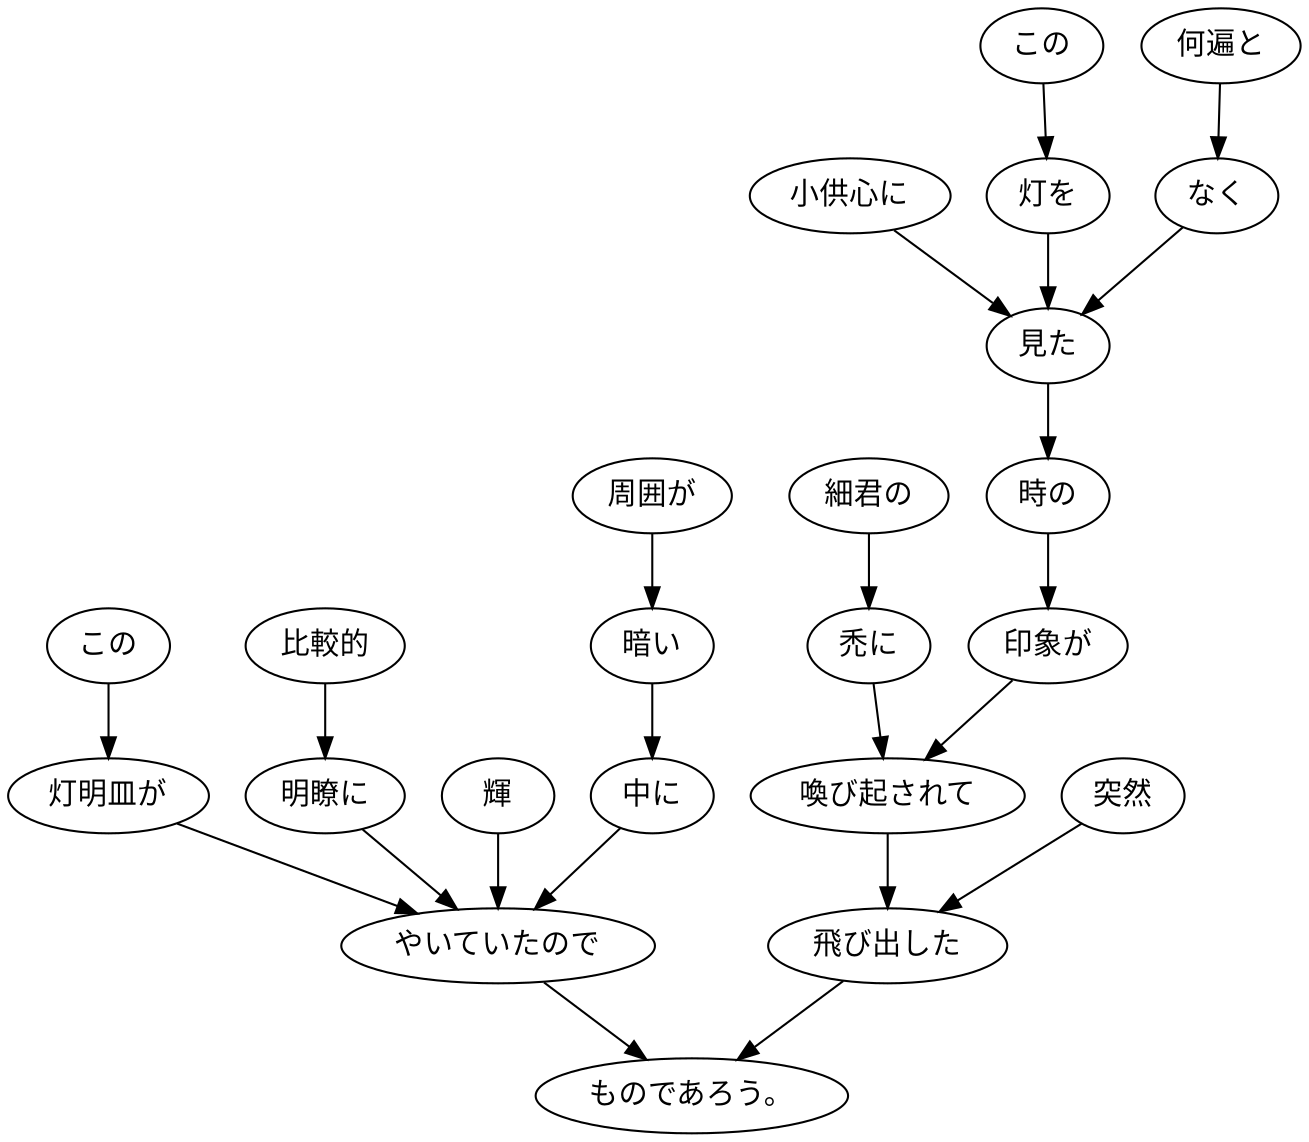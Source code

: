 digraph graph2231 {
	node0 [label="周囲が"];
	node1 [label="暗い"];
	node2 [label="中に"];
	node3 [label="この"];
	node4 [label="灯明皿が"];
	node5 [label="比較的"];
	node6 [label="明瞭に"];
	node7 [label="輝"];
	node8 [label="やいていたので"];
	node9 [label="小供心に"];
	node10 [label="この"];
	node11 [label="灯を"];
	node12 [label="何遍と"];
	node13 [label="なく"];
	node14 [label="見た"];
	node15 [label="時の"];
	node16 [label="印象が"];
	node17 [label="細君の"];
	node18 [label="禿に"];
	node19 [label="喚び起されて"];
	node20 [label="突然"];
	node21 [label="飛び出した"];
	node22 [label="ものであろう。"];
	node0 -> node1;
	node1 -> node2;
	node2 -> node8;
	node3 -> node4;
	node4 -> node8;
	node5 -> node6;
	node6 -> node8;
	node7 -> node8;
	node8 -> node22;
	node9 -> node14;
	node10 -> node11;
	node11 -> node14;
	node12 -> node13;
	node13 -> node14;
	node14 -> node15;
	node15 -> node16;
	node16 -> node19;
	node17 -> node18;
	node18 -> node19;
	node19 -> node21;
	node20 -> node21;
	node21 -> node22;
}
